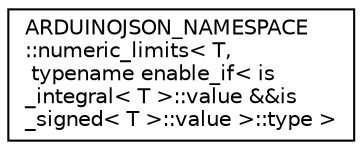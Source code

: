 digraph "Graphical Class Hierarchy"
{
 // LATEX_PDF_SIZE
  edge [fontname="Helvetica",fontsize="10",labelfontname="Helvetica",labelfontsize="10"];
  node [fontname="Helvetica",fontsize="10",shape=record];
  rankdir="LR";
  Node0 [label="ARDUINOJSON_NAMESPACE\l::numeric_limits\< T,\l typename enable_if\< is\l_integral\< T \>::value &&is\l_signed\< T \>::value \>::type \>",height=0.2,width=0.4,color="black", fillcolor="white", style="filled",URL="$structARDUINOJSON__NAMESPACE_1_1numeric__limits_3_01T_00_01typename_01enable__if_3_01is__integra1f3067056e0b43ca792284b21d5847c0.html",tooltip=" "];
}
